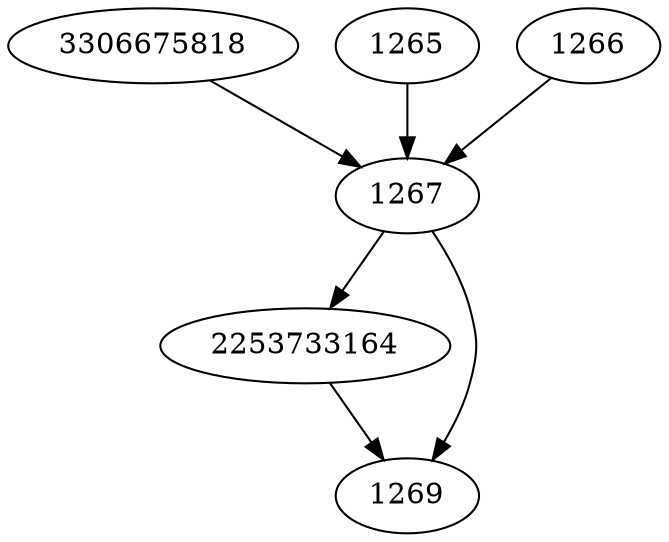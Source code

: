 strict digraph  {
3306675818;
2253733164;
1265;
1266;
1267;
1269;
3306675818 -> 1267;
2253733164 -> 1269;
1265 -> 1267;
1266 -> 1267;
1267 -> 1269;
1267 -> 2253733164;
}
